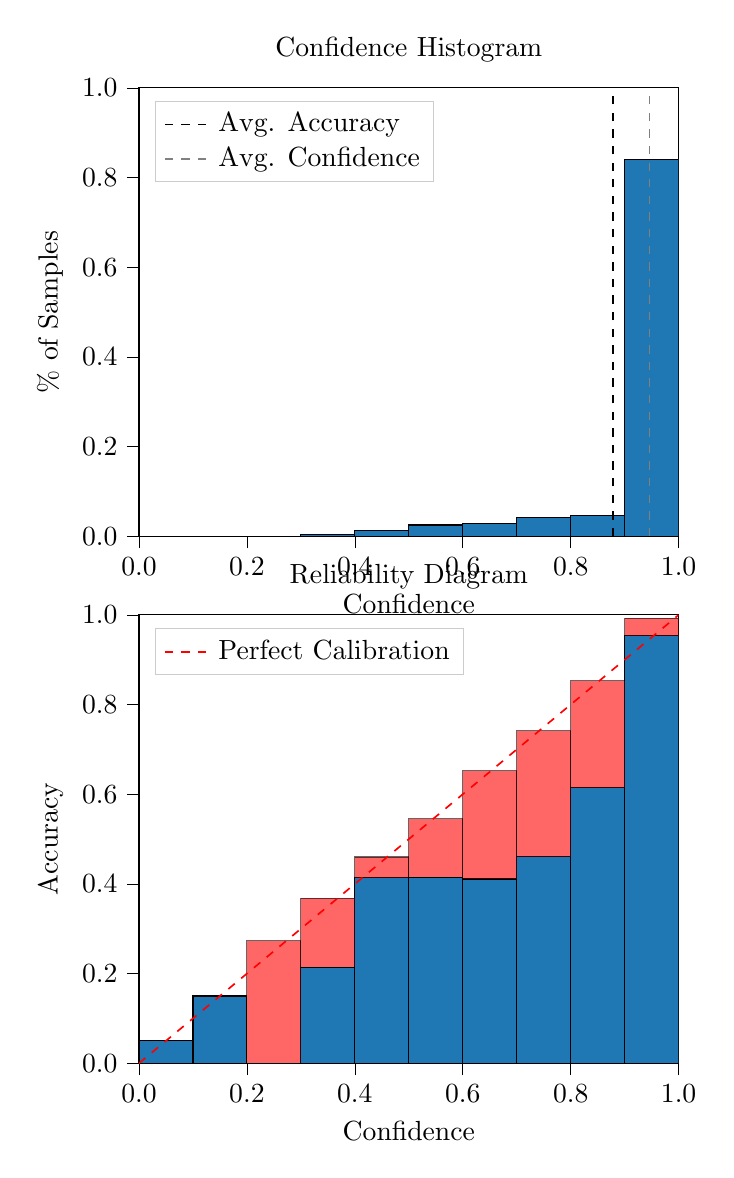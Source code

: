 % This file was created by tikzplotlib v0.9.8.
\begin{tikzpicture}

\definecolor{color0}{rgb}{0.122,0.467,0.706}

\begin{groupplot}[group style={group size=1 by 2}]
\nextgroupplot[
legend cell align={left},
legend style={
  fill opacity=0.8,
  draw opacity=1,
  text opacity=1,
  at={(0.03,0.97)},
  anchor=north west,
  draw=white!80!black
},
tick align=outside,
tick pos=left,
title={Confidence Histogram},
x grid style={white!69.02!black},
xlabel={Confidence},
xmin=0, xmax=1,
xtick style={color=black},
xtick={0,0.2,0.4,0.6,0.8,1},
xticklabels={0.0,0.2,0.4,0.6,0.8,1.0},
y grid style={white!69.02!black},
ylabel={\% of Samples},
ymin=0, ymax=1,
ytick style={color=black},
ytick={0,0.2,0.4,0.6,0.8,1},
yticklabels={0.0,0.2,0.4,0.6,0.8,1.0}
]
\draw[draw=black,fill=color0] (axis cs:-6.939e-18,0) rectangle (axis cs:0.1,0);
\draw[draw=black,fill=color0] (axis cs:0.1,0) rectangle (axis cs:0.2,0);
\draw[draw=black,fill=color0] (axis cs:0.2,0) rectangle (axis cs:0.3,0.0);
\draw[draw=black,fill=color0] (axis cs:0.3,0) rectangle (axis cs:0.4,0.003);
\draw[draw=black,fill=color0] (axis cs:0.4,0) rectangle (axis cs:0.5,0.013);
\draw[draw=black,fill=color0] (axis cs:0.5,0) rectangle (axis cs:0.6,0.025);
\draw[draw=black,fill=color0] (axis cs:0.6,0) rectangle (axis cs:0.7,0.029);
\draw[draw=black,fill=color0] (axis cs:0.7,0) rectangle (axis cs:0.8,0.041);
\draw[draw=black,fill=color0] (axis cs:0.8,0) rectangle (axis cs:0.9,0.047);
\draw[draw=black,fill=color0] (axis cs:0.9,0) rectangle (axis cs:1,0.841);
\addplot [semithick, black, dashed]
table {%
0.878 0
0.878 1
};
\addlegendentry{Avg. Accuracy}
\addplot [semithick, white!50.196!black, dashed]
table {%
0.946 0
0.946 1
};
\addlegendentry{Avg. Confidence}

\nextgroupplot[
legend cell align={left},
legend style={
  fill opacity=0.8,
  draw opacity=1,
  text opacity=1,
  at={(0.03,0.97)},
  anchor=north west,
  draw=white!80!black
},
tick align=outside,
tick pos=left,
title={Reliability Diagram},
x grid style={white!69.02!black},
xlabel={Confidence},
xmin=0, xmax=1,
xtick style={color=black},
xtick={0,0.2,0.4,0.6,0.8,1},
xticklabels={0.0,0.2,0.4,0.6,0.8,1.0},
y grid style={white!69.02!black},
ylabel={Accuracy},
ymin=0, ymax=1,
ytick style={color=black},
ytick={0,0.2,0.4,0.6,0.8,1},
yticklabels={0.0,0.2,0.4,0.6,0.8,1.0}
]
\draw[draw=black,fill=color0] (axis cs:-6.939e-18,0) rectangle (axis cs:0.1,0.05);
\draw[draw=black,fill=color0] (axis cs:0.1,0) rectangle (axis cs:0.2,0.15);
\draw[draw=black,fill=color0] (axis cs:0.2,0) rectangle (axis cs:0.3,0);
\draw[draw=black,fill=color0] (axis cs:0.3,0) rectangle (axis cs:0.4,0.214);
\draw[draw=black,fill=color0] (axis cs:0.4,0) rectangle (axis cs:0.5,0.414);
\draw[draw=black,fill=color0] (axis cs:0.5,0) rectangle (axis cs:0.6,0.415);
\draw[draw=black,fill=color0] (axis cs:0.6,0) rectangle (axis cs:0.7,0.411);
\draw[draw=black,fill=color0] (axis cs:0.7,0) rectangle (axis cs:0.8,0.461);
\draw[draw=black,fill=color0] (axis cs:0.8,0) rectangle (axis cs:0.9,0.615);
\draw[draw=black,fill=color0] (axis cs:0.9,0) rectangle (axis cs:1,0.954);
\draw[draw=black,fill=red,opacity=0.6] (axis cs:-6.939e-18,0.05) rectangle (axis cs:0.1,0.05);
\draw[draw=black,fill=red,opacity=0.6] (axis cs:0.1,0.15) rectangle (axis cs:0.2,0.15);
\draw[draw=black,fill=red,opacity=0.6] (axis cs:0.2,0) rectangle (axis cs:0.3,0.273);
\draw[draw=black,fill=red,opacity=0.6] (axis cs:0.3,0.214) rectangle (axis cs:0.4,0.368);
\draw[draw=black,fill=red,opacity=0.6] (axis cs:0.4,0.414) rectangle (axis cs:0.5,0.46);
\draw[draw=black,fill=red,opacity=0.6] (axis cs:0.5,0.415) rectangle (axis cs:0.6,0.545);
\draw[draw=black,fill=red,opacity=0.6] (axis cs:0.6,0.411) rectangle (axis cs:0.7,0.652);
\draw[draw=black,fill=red,opacity=0.6] (axis cs:0.7,0.461) rectangle (axis cs:0.8,0.742);
\draw[draw=black,fill=red,opacity=0.6] (axis cs:0.8,0.615) rectangle (axis cs:0.9,0.853);
\draw[draw=black,fill=red,opacity=0.6] (axis cs:0.9,0.954) rectangle (axis cs:1,0.993);
\addplot [semithick, red, dashed]
table {%
0 0
1 1
};
\addlegendentry{Perfect Calibration}
\end{groupplot}

\end{tikzpicture}
